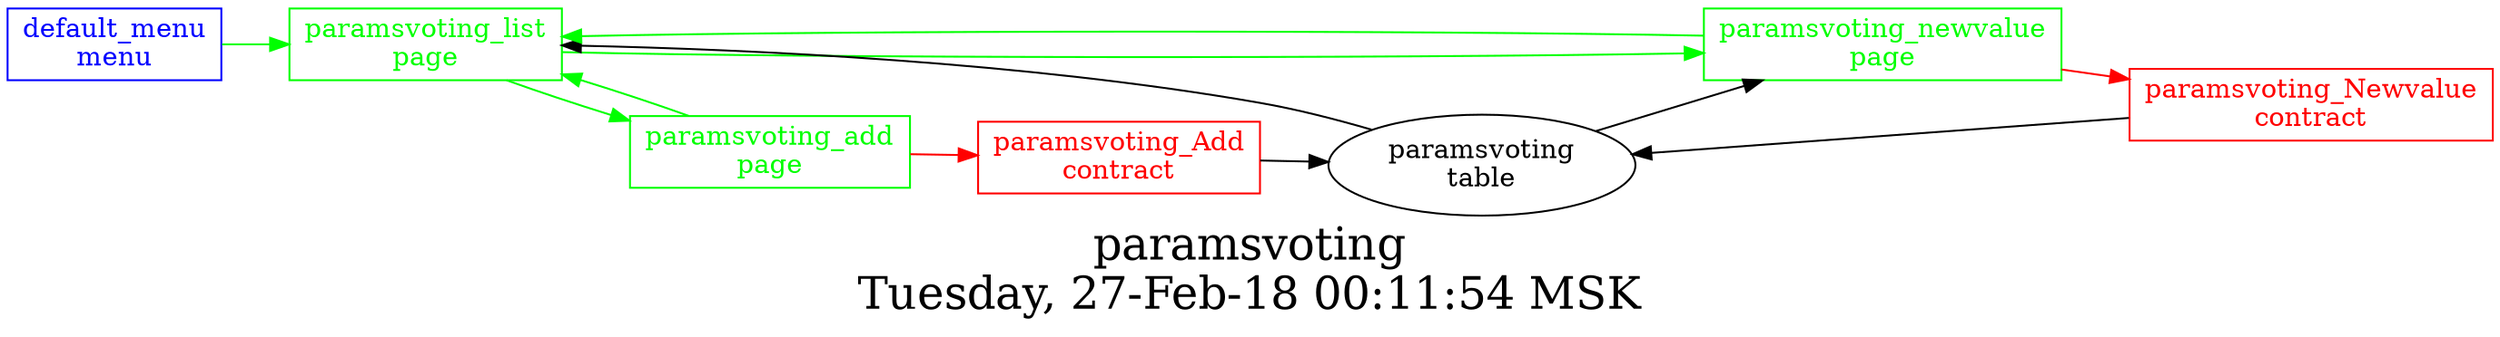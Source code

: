 digraph G {
graph [
  fontsize="24.0";
  label="paramsvoting\nTuesday, 27-Feb-18 00:11:54 MSK";
  nojustify=true;
  ordering=out;
  rankdir=LR;
  size="30";
];
"default_menu\nmenu" -> "paramsvoting_list\npage"  [ color=green ]
"default_menu\nmenu" [color=blue, fontcolor=blue, group=menus, shape=record];
"paramsvoting_add\npage" -> "paramsvoting_Add\ncontract"  [ color=red ]
"paramsvoting_add\npage" -> "paramsvoting_list\npage"  [ color=green ]
"paramsvoting_add\npage" [color=green, fontcolor=green, group=pages, shape=record];
"paramsvoting\ntable" -> "paramsvoting_list\npage"  [ color="" ]
"paramsvoting_list\npage" -> "paramsvoting_newvalue\npage"  [ color=green ]
"paramsvoting_list\npage" -> "paramsvoting_add\npage"  [ color=green ]
"paramsvoting_list\npage" [color=green, fontcolor=green, group=pages, shape=record];
"paramsvoting_newvalue\npage" -> "paramsvoting_Newvalue\ncontract"  [ color=red ]
"paramsvoting\ntable" -> "paramsvoting_newvalue\npage"  [ color="" ]
"paramsvoting_newvalue\npage" -> "paramsvoting_list\npage"  [ color=green ]
"paramsvoting_newvalue\npage" [color=green, fontcolor=green, group=pages, shape=record];
"paramsvoting_Add\ncontract" -> "paramsvoting\ntable"  [ color="" ]
"paramsvoting_Add\ncontract" [color=red, fontcolor=red, group=contracts, shape=record];
"paramsvoting_Newvalue\ncontract" -> "paramsvoting\ntable"  [ color="" ]
"paramsvoting_Newvalue\ncontract" [color=red, fontcolor=red, group=contracts, shape=record];
"paramsvoting\ntable" [color="", fontcolor="", group=tables, shape=""];
}
